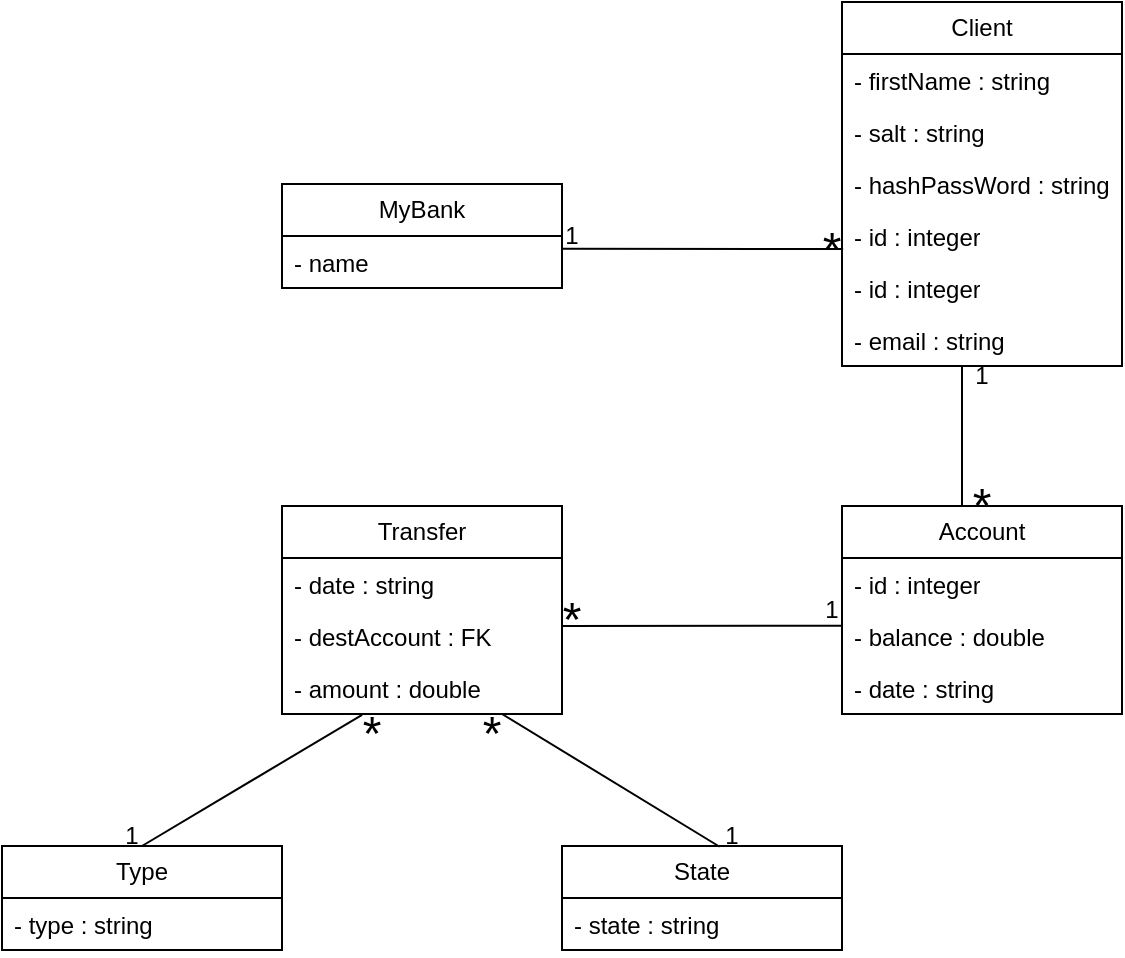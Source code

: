 <mxfile version="23.1.1" type="device">
  <diagram name="Página-1" id="tK8yoYOd9Lxmm4iwrwyd">
    <mxGraphModel dx="964" dy="486" grid="1" gridSize="10" guides="1" tooltips="1" connect="1" arrows="1" fold="1" page="1" pageScale="1" pageWidth="827" pageHeight="1169" math="0" shadow="0">
      <root>
        <mxCell id="0" />
        <mxCell id="1" parent="0" />
        <mxCell id="4lJNOyKxO7deYffL9aNr-1" value="MyBank" style="swimlane;fontStyle=0;childLayout=stackLayout;horizontal=1;startSize=26;fillColor=none;horizontalStack=0;resizeParent=1;resizeParentMax=0;resizeLast=0;collapsible=1;marginBottom=0;whiteSpace=wrap;html=1;" parent="1" vertex="1">
          <mxGeometry x="160" y="139" width="140" height="52" as="geometry" />
        </mxCell>
        <mxCell id="4lJNOyKxO7deYffL9aNr-2" value="- name" style="text;strokeColor=none;fillColor=none;align=left;verticalAlign=top;spacingLeft=4;spacingRight=4;overflow=hidden;rotatable=0;points=[[0,0.5],[1,0.5]];portConstraint=eastwest;whiteSpace=wrap;html=1;" parent="4lJNOyKxO7deYffL9aNr-1" vertex="1">
          <mxGeometry y="26" width="140" height="26" as="geometry" />
        </mxCell>
        <mxCell id="4lJNOyKxO7deYffL9aNr-5" value="Client" style="swimlane;fontStyle=0;childLayout=stackLayout;horizontal=1;startSize=26;fillColor=none;horizontalStack=0;resizeParent=1;resizeParentMax=0;resizeLast=0;collapsible=1;marginBottom=0;whiteSpace=wrap;html=1;" parent="1" vertex="1">
          <mxGeometry x="440" y="48" width="140" height="182" as="geometry" />
        </mxCell>
        <mxCell id="4lJNOyKxO7deYffL9aNr-6" value="- firstName : string" style="text;strokeColor=none;fillColor=none;align=left;verticalAlign=top;spacingLeft=4;spacingRight=4;overflow=hidden;rotatable=0;points=[[0,0.5],[1,0.5]];portConstraint=eastwest;whiteSpace=wrap;html=1;" parent="4lJNOyKxO7deYffL9aNr-5" vertex="1">
          <mxGeometry y="26" width="140" height="26" as="geometry" />
        </mxCell>
        <mxCell id="09vd_gfz0TrolXwg1mBc-1" value="- salt : string" style="text;strokeColor=none;fillColor=none;align=left;verticalAlign=top;spacingLeft=4;spacingRight=4;overflow=hidden;rotatable=0;points=[[0,0.5],[1,0.5]];portConstraint=eastwest;whiteSpace=wrap;html=1;" parent="4lJNOyKxO7deYffL9aNr-5" vertex="1">
          <mxGeometry y="52" width="140" height="26" as="geometry" />
        </mxCell>
        <mxCell id="4lJNOyKxO7deYffL9aNr-7" value="- hashPassWord : string" style="text;strokeColor=none;fillColor=none;align=left;verticalAlign=top;spacingLeft=4;spacingRight=4;overflow=hidden;rotatable=0;points=[[0,0.5],[1,0.5]];portConstraint=eastwest;whiteSpace=wrap;html=1;" parent="4lJNOyKxO7deYffL9aNr-5" vertex="1">
          <mxGeometry y="78" width="140" height="26" as="geometry" />
        </mxCell>
        <mxCell id="4lJNOyKxO7deYffL9aNr-8" value="- id : integer" style="text;strokeColor=none;fillColor=none;align=left;verticalAlign=top;spacingLeft=4;spacingRight=4;overflow=hidden;rotatable=0;points=[[0,0.5],[1,0.5]];portConstraint=eastwest;whiteSpace=wrap;html=1;" parent="4lJNOyKxO7deYffL9aNr-5" vertex="1">
          <mxGeometry y="104" width="140" height="26" as="geometry" />
        </mxCell>
        <mxCell id="QhsOkRELoL0ja4SLpBmj-1" value="- id : integer" style="text;strokeColor=none;fillColor=none;align=left;verticalAlign=top;spacingLeft=4;spacingRight=4;overflow=hidden;rotatable=0;points=[[0,0.5],[1,0.5]];portConstraint=eastwest;whiteSpace=wrap;html=1;" vertex="1" parent="4lJNOyKxO7deYffL9aNr-5">
          <mxGeometry y="130" width="140" height="26" as="geometry" />
        </mxCell>
        <mxCell id="4lJNOyKxO7deYffL9aNr-44" value="- email : string" style="text;strokeColor=none;fillColor=none;align=left;verticalAlign=top;spacingLeft=4;spacingRight=4;overflow=hidden;rotatable=0;points=[[0,0.5],[1,0.5]];portConstraint=eastwest;whiteSpace=wrap;html=1;" parent="4lJNOyKxO7deYffL9aNr-5" vertex="1">
          <mxGeometry y="156" width="140" height="26" as="geometry" />
        </mxCell>
        <mxCell id="4lJNOyKxO7deYffL9aNr-10" value="" style="endArrow=none;html=1;rounded=0;entryX=0.004;entryY=0.314;entryDx=0;entryDy=0;entryPerimeter=0;" parent="1" edge="1">
          <mxGeometry width="50" height="50" relative="1" as="geometry">
            <mxPoint x="300" y="171.37" as="sourcePoint" />
            <mxPoint x="440.56" y="171.534" as="targetPoint" />
          </mxGeometry>
        </mxCell>
        <mxCell id="4lJNOyKxO7deYffL9aNr-14" value="&lt;font style=&quot;font-size: 24px;&quot;&gt;*&lt;/font&gt;" style="text;html=1;strokeColor=none;fillColor=none;align=center;verticalAlign=middle;whiteSpace=wrap;rounded=0;" parent="1" vertex="1">
          <mxGeometry x="430" y="162" width="10" height="20" as="geometry" />
        </mxCell>
        <mxCell id="4lJNOyKxO7deYffL9aNr-15" value="Account" style="swimlane;fontStyle=0;childLayout=stackLayout;horizontal=1;startSize=26;fillColor=none;horizontalStack=0;resizeParent=1;resizeParentMax=0;resizeLast=0;collapsible=1;marginBottom=0;whiteSpace=wrap;html=1;" parent="1" vertex="1">
          <mxGeometry x="440" y="300" width="140" height="104" as="geometry" />
        </mxCell>
        <mxCell id="4lJNOyKxO7deYffL9aNr-16" value="- id : integer" style="text;strokeColor=none;fillColor=none;align=left;verticalAlign=top;spacingLeft=4;spacingRight=4;overflow=hidden;rotatable=0;points=[[0,0.5],[1,0.5]];portConstraint=eastwest;whiteSpace=wrap;html=1;" parent="4lJNOyKxO7deYffL9aNr-15" vertex="1">
          <mxGeometry y="26" width="140" height="26" as="geometry" />
        </mxCell>
        <mxCell id="4lJNOyKxO7deYffL9aNr-17" value="- balance : double" style="text;strokeColor=none;fillColor=none;align=left;verticalAlign=top;spacingLeft=4;spacingRight=4;overflow=hidden;rotatable=0;points=[[0,0.5],[1,0.5]];portConstraint=eastwest;whiteSpace=wrap;html=1;" parent="4lJNOyKxO7deYffL9aNr-15" vertex="1">
          <mxGeometry y="52" width="140" height="26" as="geometry" />
        </mxCell>
        <mxCell id="4lJNOyKxO7deYffL9aNr-18" value="- date : string" style="text;strokeColor=none;fillColor=none;align=left;verticalAlign=top;spacingLeft=4;spacingRight=4;overflow=hidden;rotatable=0;points=[[0,0.5],[1,0.5]];portConstraint=eastwest;whiteSpace=wrap;html=1;" parent="4lJNOyKxO7deYffL9aNr-15" vertex="1">
          <mxGeometry y="78" width="140" height="26" as="geometry" />
        </mxCell>
        <mxCell id="4lJNOyKxO7deYffL9aNr-20" value="" style="endArrow=none;html=1;rounded=0;" parent="1" edge="1">
          <mxGeometry width="50" height="50" relative="1" as="geometry">
            <mxPoint x="500" y="300" as="sourcePoint" />
            <mxPoint x="500" y="230" as="targetPoint" />
          </mxGeometry>
        </mxCell>
        <mxCell id="4lJNOyKxO7deYffL9aNr-21" value="&lt;font style=&quot;font-size: 24px;&quot;&gt;*&lt;/font&gt;" style="text;html=1;strokeColor=none;fillColor=none;align=center;verticalAlign=middle;whiteSpace=wrap;rounded=0;" parent="1" vertex="1">
          <mxGeometry x="505" y="290" width="10" height="20" as="geometry" />
        </mxCell>
        <mxCell id="4lJNOyKxO7deYffL9aNr-22" value="1" style="text;html=1;strokeColor=none;fillColor=none;align=center;verticalAlign=middle;whiteSpace=wrap;rounded=0;" parent="1" vertex="1">
          <mxGeometry x="505" y="230" width="10" height="10" as="geometry" />
        </mxCell>
        <mxCell id="4lJNOyKxO7deYffL9aNr-23" value="Transfer" style="swimlane;fontStyle=0;childLayout=stackLayout;horizontal=1;startSize=26;fillColor=none;horizontalStack=0;resizeParent=1;resizeParentMax=0;resizeLast=0;collapsible=1;marginBottom=0;whiteSpace=wrap;html=1;" parent="1" vertex="1">
          <mxGeometry x="160" y="300" width="140" height="104" as="geometry" />
        </mxCell>
        <mxCell id="4lJNOyKxO7deYffL9aNr-24" value="- date : string" style="text;strokeColor=none;fillColor=none;align=left;verticalAlign=top;spacingLeft=4;spacingRight=4;overflow=hidden;rotatable=0;points=[[0,0.5],[1,0.5]];portConstraint=eastwest;whiteSpace=wrap;html=1;" parent="4lJNOyKxO7deYffL9aNr-23" vertex="1">
          <mxGeometry y="26" width="140" height="26" as="geometry" />
        </mxCell>
        <mxCell id="4lJNOyKxO7deYffL9aNr-25" value="- destAccount : FK" style="text;strokeColor=none;fillColor=none;align=left;verticalAlign=top;spacingLeft=4;spacingRight=4;overflow=hidden;rotatable=0;points=[[0,0.5],[1,0.5]];portConstraint=eastwest;whiteSpace=wrap;html=1;" parent="4lJNOyKxO7deYffL9aNr-23" vertex="1">
          <mxGeometry y="52" width="140" height="26" as="geometry" />
        </mxCell>
        <mxCell id="4lJNOyKxO7deYffL9aNr-26" value="- amount : double" style="text;strokeColor=none;fillColor=none;align=left;verticalAlign=top;spacingLeft=4;spacingRight=4;overflow=hidden;rotatable=0;points=[[0,0.5],[1,0.5]];portConstraint=eastwest;whiteSpace=wrap;html=1;" parent="4lJNOyKxO7deYffL9aNr-23" vertex="1">
          <mxGeometry y="78" width="140" height="26" as="geometry" />
        </mxCell>
        <mxCell id="4lJNOyKxO7deYffL9aNr-27" value="Type" style="swimlane;fontStyle=0;childLayout=stackLayout;horizontal=1;startSize=26;fillColor=none;horizontalStack=0;resizeParent=1;resizeParentMax=0;resizeLast=0;collapsible=1;marginBottom=0;whiteSpace=wrap;html=1;" parent="1" vertex="1">
          <mxGeometry x="20" y="470" width="140" height="52" as="geometry" />
        </mxCell>
        <mxCell id="4lJNOyKxO7deYffL9aNr-28" value="- type : string" style="text;strokeColor=none;fillColor=none;align=left;verticalAlign=top;spacingLeft=4;spacingRight=4;overflow=hidden;rotatable=0;points=[[0,0.5],[1,0.5]];portConstraint=eastwest;whiteSpace=wrap;html=1;" parent="4lJNOyKxO7deYffL9aNr-27" vertex="1">
          <mxGeometry y="26" width="140" height="26" as="geometry" />
        </mxCell>
        <mxCell id="4lJNOyKxO7deYffL9aNr-31" value="State" style="swimlane;fontStyle=0;childLayout=stackLayout;horizontal=1;startSize=26;fillColor=none;horizontalStack=0;resizeParent=1;resizeParentMax=0;resizeLast=0;collapsible=1;marginBottom=0;whiteSpace=wrap;html=1;" parent="1" vertex="1">
          <mxGeometry x="300" y="470" width="140" height="52" as="geometry" />
        </mxCell>
        <mxCell id="4lJNOyKxO7deYffL9aNr-32" value="- state : string" style="text;strokeColor=none;fillColor=none;align=left;verticalAlign=top;spacingLeft=4;spacingRight=4;overflow=hidden;rotatable=0;points=[[0,0.5],[1,0.5]];portConstraint=eastwest;whiteSpace=wrap;html=1;" parent="4lJNOyKxO7deYffL9aNr-31" vertex="1">
          <mxGeometry y="26" width="140" height="26" as="geometry" />
        </mxCell>
        <mxCell id="4lJNOyKxO7deYffL9aNr-35" value="" style="endArrow=none;html=1;rounded=0;entryX=-0.001;entryY=0.301;entryDx=0;entryDy=0;entryPerimeter=0;" parent="1" target="4lJNOyKxO7deYffL9aNr-17" edge="1">
          <mxGeometry width="50" height="50" relative="1" as="geometry">
            <mxPoint x="300" y="360" as="sourcePoint" />
            <mxPoint x="350" y="310" as="targetPoint" />
          </mxGeometry>
        </mxCell>
        <mxCell id="4lJNOyKxO7deYffL9aNr-36" value="" style="endArrow=none;html=1;rounded=0;entryX=0.286;entryY=1.015;entryDx=0;entryDy=0;entryPerimeter=0;" parent="1" target="4lJNOyKxO7deYffL9aNr-26" edge="1">
          <mxGeometry width="50" height="50" relative="1" as="geometry">
            <mxPoint x="90" y="470" as="sourcePoint" />
            <mxPoint x="140" y="420" as="targetPoint" />
          </mxGeometry>
        </mxCell>
        <mxCell id="4lJNOyKxO7deYffL9aNr-37" value="" style="endArrow=none;html=1;rounded=0;entryX=0.286;entryY=1.015;entryDx=0;entryDy=0;entryPerimeter=0;exitX=0.563;exitY=0.007;exitDx=0;exitDy=0;exitPerimeter=0;" parent="1" source="4lJNOyKxO7deYffL9aNr-31" edge="1">
          <mxGeometry width="50" height="50" relative="1" as="geometry">
            <mxPoint x="160" y="470" as="sourcePoint" />
            <mxPoint x="270" y="404" as="targetPoint" />
          </mxGeometry>
        </mxCell>
        <mxCell id="4lJNOyKxO7deYffL9aNr-38" value="&lt;font style=&quot;font-size: 24px;&quot;&gt;*&lt;/font&gt;" style="text;html=1;strokeColor=none;fillColor=none;align=center;verticalAlign=middle;whiteSpace=wrap;rounded=0;" parent="1" vertex="1">
          <mxGeometry x="200" y="404" width="10" height="20" as="geometry" />
        </mxCell>
        <mxCell id="4lJNOyKxO7deYffL9aNr-39" value="&lt;font style=&quot;font-size: 24px;&quot;&gt;*&lt;/font&gt;" style="text;html=1;strokeColor=none;fillColor=none;align=center;verticalAlign=middle;whiteSpace=wrap;rounded=0;" parent="1" vertex="1">
          <mxGeometry x="260" y="404" width="10" height="20" as="geometry" />
        </mxCell>
        <mxCell id="4lJNOyKxO7deYffL9aNr-40" value="1" style="text;html=1;strokeColor=none;fillColor=none;align=center;verticalAlign=middle;whiteSpace=wrap;rounded=0;" parent="1" vertex="1">
          <mxGeometry x="80" y="460" width="10" height="10" as="geometry" />
        </mxCell>
        <mxCell id="4lJNOyKxO7deYffL9aNr-41" value="1" style="text;html=1;strokeColor=none;fillColor=none;align=center;verticalAlign=middle;whiteSpace=wrap;rounded=0;" parent="1" vertex="1">
          <mxGeometry x="380" y="460" width="10" height="10" as="geometry" />
        </mxCell>
        <mxCell id="4lJNOyKxO7deYffL9aNr-42" value="1" style="text;html=1;strokeColor=none;fillColor=none;align=center;verticalAlign=middle;whiteSpace=wrap;rounded=0;" parent="1" vertex="1">
          <mxGeometry x="430" y="347" width="10" height="10" as="geometry" />
        </mxCell>
        <mxCell id="4lJNOyKxO7deYffL9aNr-43" value="&lt;font style=&quot;font-size: 24px;&quot;&gt;*&lt;/font&gt;" style="text;html=1;strokeColor=none;fillColor=none;align=center;verticalAlign=middle;whiteSpace=wrap;rounded=0;" parent="1" vertex="1">
          <mxGeometry x="300" y="347" width="10" height="20" as="geometry" />
        </mxCell>
        <mxCell id="4lJNOyKxO7deYffL9aNr-46" value="1" style="text;html=1;strokeColor=none;fillColor=none;align=center;verticalAlign=middle;whiteSpace=wrap;rounded=0;" parent="1" vertex="1">
          <mxGeometry x="300" y="160" width="10" height="10" as="geometry" />
        </mxCell>
      </root>
    </mxGraphModel>
  </diagram>
</mxfile>
